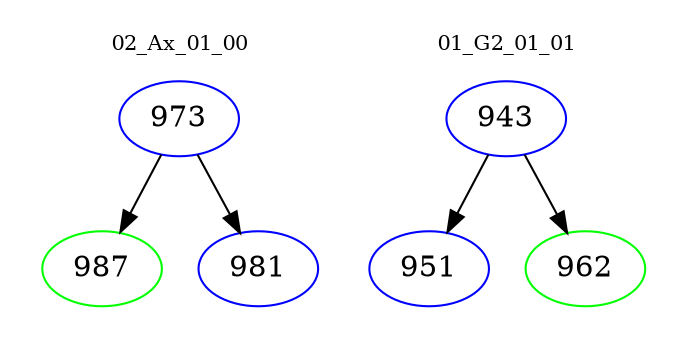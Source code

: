 digraph{
subgraph cluster_0 {
color = white
label = "02_Ax_01_00";
fontsize=10;
T0_973 [label="973", color="blue"]
T0_973 -> T0_987 [color="black"]
T0_987 [label="987", color="green"]
T0_973 -> T0_981 [color="black"]
T0_981 [label="981", color="blue"]
}
subgraph cluster_1 {
color = white
label = "01_G2_01_01";
fontsize=10;
T1_943 [label="943", color="blue"]
T1_943 -> T1_951 [color="black"]
T1_951 [label="951", color="blue"]
T1_943 -> T1_962 [color="black"]
T1_962 [label="962", color="green"]
}
}
